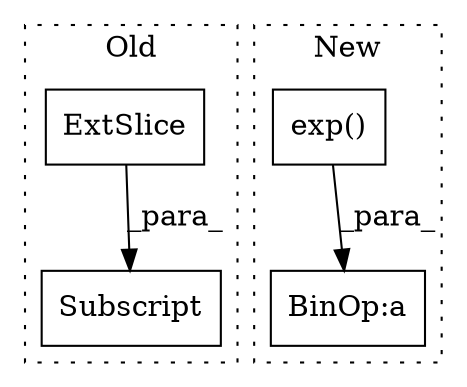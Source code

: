 digraph G {
subgraph cluster0 {
1 [label="ExtSlice" a="85" s="1324" l="9" shape="box"];
4 [label="Subscript" a="63" s="1324,0" l="24,0" shape="box"];
label = "Old";
style="dotted";
}
subgraph cluster1 {
2 [label="exp()" a="75" s="1847,1859" l="10,1" shape="box"];
3 [label="BinOp:a" a="82" s="1860" l="3" shape="box"];
label = "New";
style="dotted";
}
1 -> 4 [label="_para_"];
2 -> 3 [label="_para_"];
}